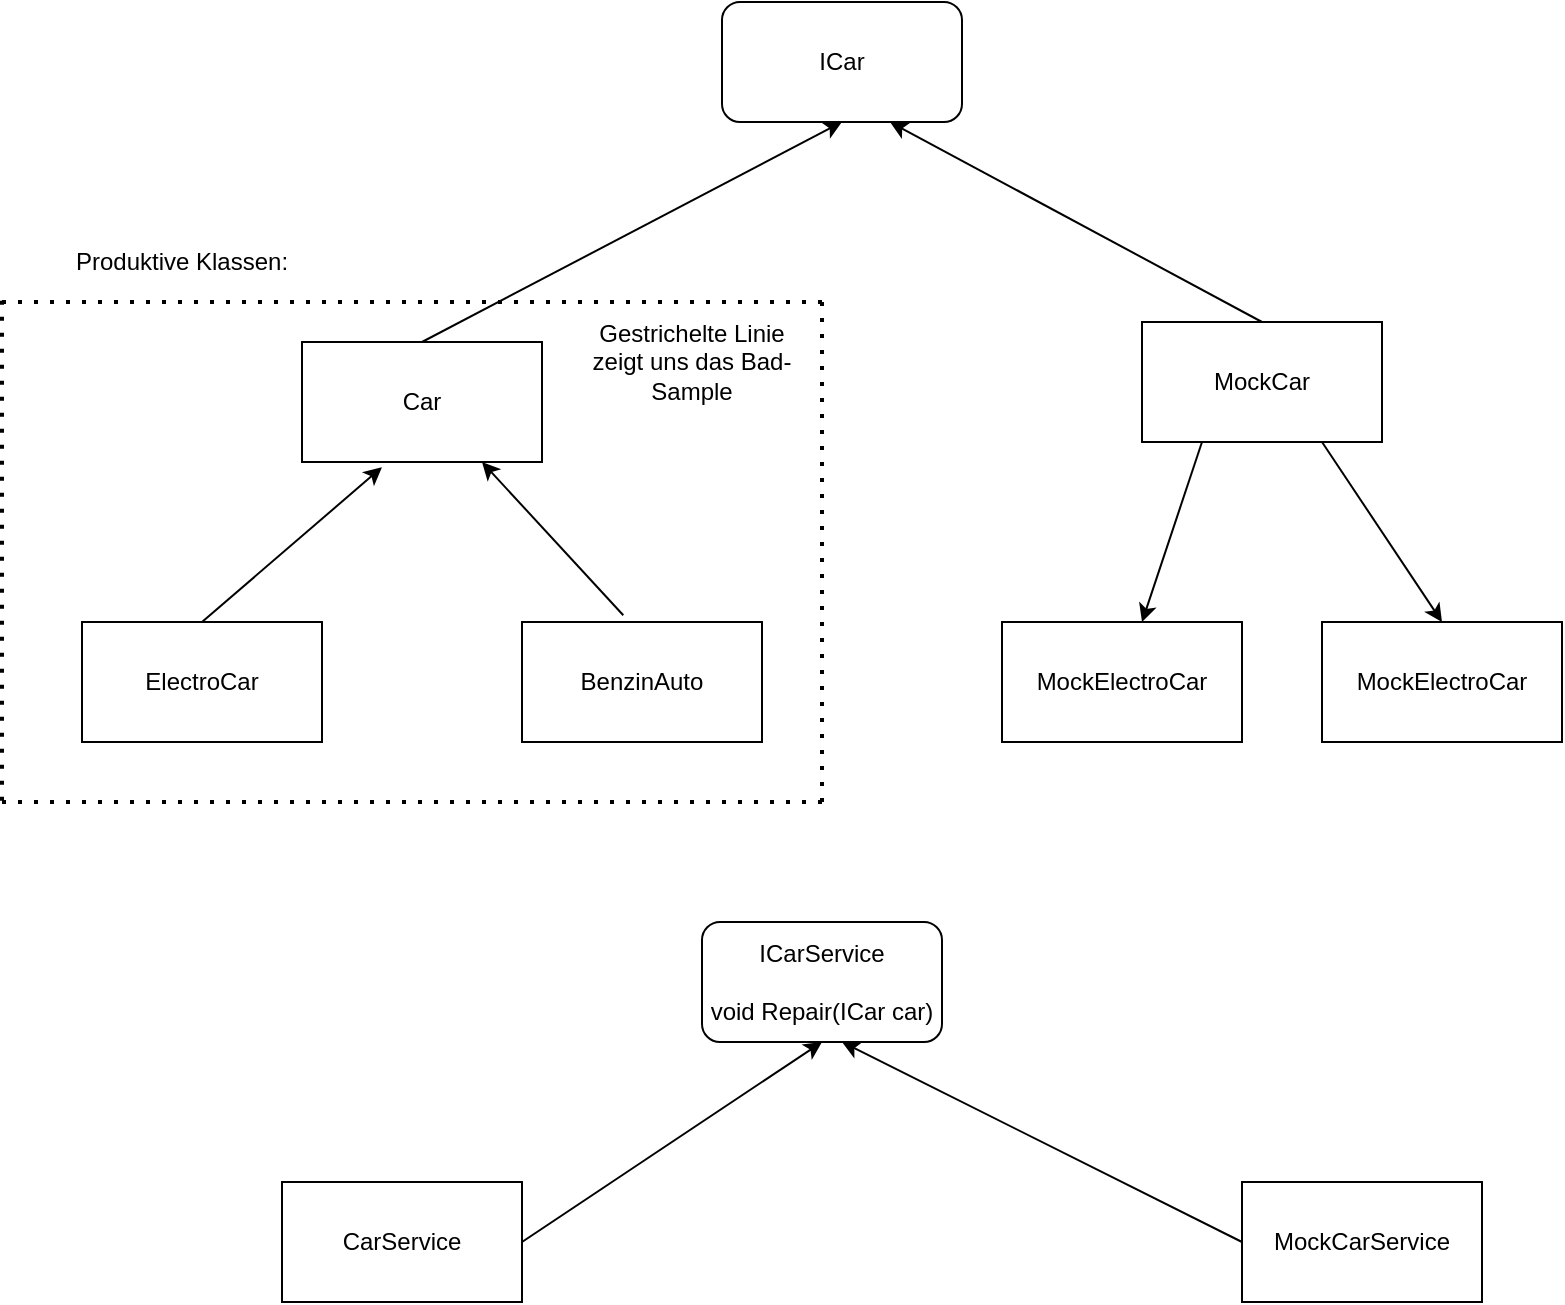 <mxfile version="15.2.9" type="device"><diagram id="g_GGss0izyJHXsLJAiZA" name="Page-1"><mxGraphModel dx="1022" dy="468" grid="1" gridSize="10" guides="1" tooltips="1" connect="1" arrows="1" fold="1" page="1" pageScale="1" pageWidth="827" pageHeight="1169" math="0" shadow="0"><root><mxCell id="0"/><mxCell id="1" parent="0"/><mxCell id="LathUEEas30EFlmcvQeL-1" value="ICar" style="rounded=1;whiteSpace=wrap;html=1;" vertex="1" parent="1"><mxGeometry x="380" y="20" width="120" height="60" as="geometry"/></mxCell><mxCell id="LathUEEas30EFlmcvQeL-2" value="Car" style="rounded=0;whiteSpace=wrap;html=1;" vertex="1" parent="1"><mxGeometry x="170" y="190" width="120" height="60" as="geometry"/></mxCell><mxCell id="LathUEEas30EFlmcvQeL-3" value="Produktive Klassen:" style="text;html=1;strokeColor=none;fillColor=none;align=center;verticalAlign=middle;whiteSpace=wrap;rounded=0;" vertex="1" parent="1"><mxGeometry x="20" y="140" width="180" height="20" as="geometry"/></mxCell><mxCell id="LathUEEas30EFlmcvQeL-4" value="ElectroCar" style="rounded=0;whiteSpace=wrap;html=1;" vertex="1" parent="1"><mxGeometry x="60" y="330" width="120" height="60" as="geometry"/></mxCell><mxCell id="LathUEEas30EFlmcvQeL-5" value="BenzinAuto" style="rounded=0;whiteSpace=wrap;html=1;" vertex="1" parent="1"><mxGeometry x="280" y="330" width="120" height="60" as="geometry"/></mxCell><mxCell id="LathUEEas30EFlmcvQeL-6" value="" style="endArrow=classic;html=1;entryX=0.75;entryY=1;entryDx=0;entryDy=0;exitX=0.422;exitY=-0.056;exitDx=0;exitDy=0;exitPerimeter=0;" edge="1" parent="1" source="LathUEEas30EFlmcvQeL-5" target="LathUEEas30EFlmcvQeL-2"><mxGeometry width="50" height="50" relative="1" as="geometry"><mxPoint x="390" y="330" as="sourcePoint"/><mxPoint x="440" y="280" as="targetPoint"/></mxGeometry></mxCell><mxCell id="LathUEEas30EFlmcvQeL-7" value="" style="endArrow=classic;html=1;exitX=0.5;exitY=0;exitDx=0;exitDy=0;entryX=0.333;entryY=1.044;entryDx=0;entryDy=0;entryPerimeter=0;" edge="1" parent="1" source="LathUEEas30EFlmcvQeL-4" target="LathUEEas30EFlmcvQeL-2"><mxGeometry width="50" height="50" relative="1" as="geometry"><mxPoint x="390" y="330" as="sourcePoint"/><mxPoint x="440" y="280" as="targetPoint"/></mxGeometry></mxCell><mxCell id="LathUEEas30EFlmcvQeL-8" value="" style="endArrow=classic;html=1;exitX=0.5;exitY=0;exitDx=0;exitDy=0;entryX=0.5;entryY=1;entryDx=0;entryDy=0;" edge="1" parent="1" source="LathUEEas30EFlmcvQeL-2" target="LathUEEas30EFlmcvQeL-1"><mxGeometry width="50" height="50" relative="1" as="geometry"><mxPoint x="390" y="190" as="sourcePoint"/><mxPoint x="440" y="140" as="targetPoint"/></mxGeometry></mxCell><mxCell id="LathUEEas30EFlmcvQeL-9" value="" style="endArrow=none;dashed=1;html=1;dashPattern=1 3;strokeWidth=2;" edge="1" parent="1"><mxGeometry width="50" height="50" relative="1" as="geometry"><mxPoint x="20" y="170" as="sourcePoint"/><mxPoint x="430" y="170" as="targetPoint"/></mxGeometry></mxCell><mxCell id="LathUEEas30EFlmcvQeL-10" value="" style="endArrow=none;dashed=1;html=1;dashPattern=1 3;strokeWidth=2;" edge="1" parent="1"><mxGeometry width="50" height="50" relative="1" as="geometry"><mxPoint x="430" y="420" as="sourcePoint"/><mxPoint x="430" y="170" as="targetPoint"/></mxGeometry></mxCell><mxCell id="LathUEEas30EFlmcvQeL-11" value="" style="endArrow=none;dashed=1;html=1;dashPattern=1 3;strokeWidth=2;" edge="1" parent="1"><mxGeometry width="50" height="50" relative="1" as="geometry"><mxPoint x="430" y="420" as="sourcePoint"/><mxPoint x="20" y="420" as="targetPoint"/></mxGeometry></mxCell><mxCell id="LathUEEas30EFlmcvQeL-12" value="" style="endArrow=none;dashed=1;html=1;dashPattern=1 3;strokeWidth=2;exitX=0;exitY=1.467;exitDx=0;exitDy=0;exitPerimeter=0;" edge="1" parent="1" source="LathUEEas30EFlmcvQeL-3"><mxGeometry width="50" height="50" relative="1" as="geometry"><mxPoint x="390" y="330" as="sourcePoint"/><mxPoint x="20" y="420" as="targetPoint"/></mxGeometry></mxCell><mxCell id="LathUEEas30EFlmcvQeL-13" value="Gestrichelte Linie zeigt uns das Bad-Sample" style="text;html=1;strokeColor=none;fillColor=none;align=center;verticalAlign=middle;whiteSpace=wrap;rounded=0;" vertex="1" parent="1"><mxGeometry x="310" y="190" width="110" height="20" as="geometry"/></mxCell><mxCell id="LathUEEas30EFlmcvQeL-15" value="MockCar" style="rounded=0;whiteSpace=wrap;html=1;" vertex="1" parent="1"><mxGeometry x="590" y="180" width="120" height="60" as="geometry"/></mxCell><mxCell id="LathUEEas30EFlmcvQeL-16" value="" style="endArrow=classic;html=1;exitX=0.5;exitY=0;exitDx=0;exitDy=0;entryX=0.7;entryY=1;entryDx=0;entryDy=0;entryPerimeter=0;" edge="1" parent="1" source="LathUEEas30EFlmcvQeL-15" target="LathUEEas30EFlmcvQeL-1"><mxGeometry width="50" height="50" relative="1" as="geometry"><mxPoint x="390" y="290" as="sourcePoint"/><mxPoint x="440" y="240" as="targetPoint"/></mxGeometry></mxCell><mxCell id="LathUEEas30EFlmcvQeL-17" value="" style="endArrow=classic;html=1;exitX=0.25;exitY=1;exitDx=0;exitDy=0;" edge="1" parent="1" source="LathUEEas30EFlmcvQeL-15" target="LathUEEas30EFlmcvQeL-18"><mxGeometry width="50" height="50" relative="1" as="geometry"><mxPoint x="390" y="290" as="sourcePoint"/><mxPoint x="560" y="360" as="targetPoint"/></mxGeometry></mxCell><mxCell id="LathUEEas30EFlmcvQeL-18" value="MockElectroCar" style="rounded=0;whiteSpace=wrap;html=1;" vertex="1" parent="1"><mxGeometry x="520" y="330" width="120" height="60" as="geometry"/></mxCell><mxCell id="LathUEEas30EFlmcvQeL-19" value="MockElectroCar" style="rounded=0;whiteSpace=wrap;html=1;" vertex="1" parent="1"><mxGeometry x="680" y="330" width="120" height="60" as="geometry"/></mxCell><mxCell id="LathUEEas30EFlmcvQeL-20" value="" style="endArrow=classic;html=1;exitX=0.75;exitY=1;exitDx=0;exitDy=0;entryX=0.5;entryY=0;entryDx=0;entryDy=0;" edge="1" parent="1" source="LathUEEas30EFlmcvQeL-15" target="LathUEEas30EFlmcvQeL-19"><mxGeometry width="50" height="50" relative="1" as="geometry"><mxPoint x="390" y="290" as="sourcePoint"/><mxPoint x="440" y="240" as="targetPoint"/></mxGeometry></mxCell><mxCell id="LathUEEas30EFlmcvQeL-21" value="ICarService&lt;br&gt;&lt;br&gt;void Repair(ICar car)" style="rounded=1;whiteSpace=wrap;html=1;" vertex="1" parent="1"><mxGeometry x="370" y="480" width="120" height="60" as="geometry"/></mxCell><mxCell id="LathUEEas30EFlmcvQeL-22" value="CarService" style="rounded=0;whiteSpace=wrap;html=1;" vertex="1" parent="1"><mxGeometry x="160" y="610" width="120" height="60" as="geometry"/></mxCell><mxCell id="LathUEEas30EFlmcvQeL-23" value="MockCarService" style="rounded=0;whiteSpace=wrap;html=1;" vertex="1" parent="1"><mxGeometry x="640" y="610" width="120" height="60" as="geometry"/></mxCell><mxCell id="LathUEEas30EFlmcvQeL-24" value="" style="endArrow=classic;html=1;exitX=1;exitY=0.5;exitDx=0;exitDy=0;entryX=0.5;entryY=1;entryDx=0;entryDy=0;" edge="1" parent="1" source="LathUEEas30EFlmcvQeL-22" target="LathUEEas30EFlmcvQeL-21"><mxGeometry width="50" height="50" relative="1" as="geometry"><mxPoint x="390" y="510" as="sourcePoint"/><mxPoint x="440" y="460" as="targetPoint"/></mxGeometry></mxCell><mxCell id="LathUEEas30EFlmcvQeL-25" value="" style="endArrow=classic;html=1;exitX=0;exitY=0.5;exitDx=0;exitDy=0;" edge="1" parent="1" source="LathUEEas30EFlmcvQeL-23"><mxGeometry width="50" height="50" relative="1" as="geometry"><mxPoint x="390" y="510" as="sourcePoint"/><mxPoint x="440" y="540" as="targetPoint"/></mxGeometry></mxCell></root></mxGraphModel></diagram></mxfile>
